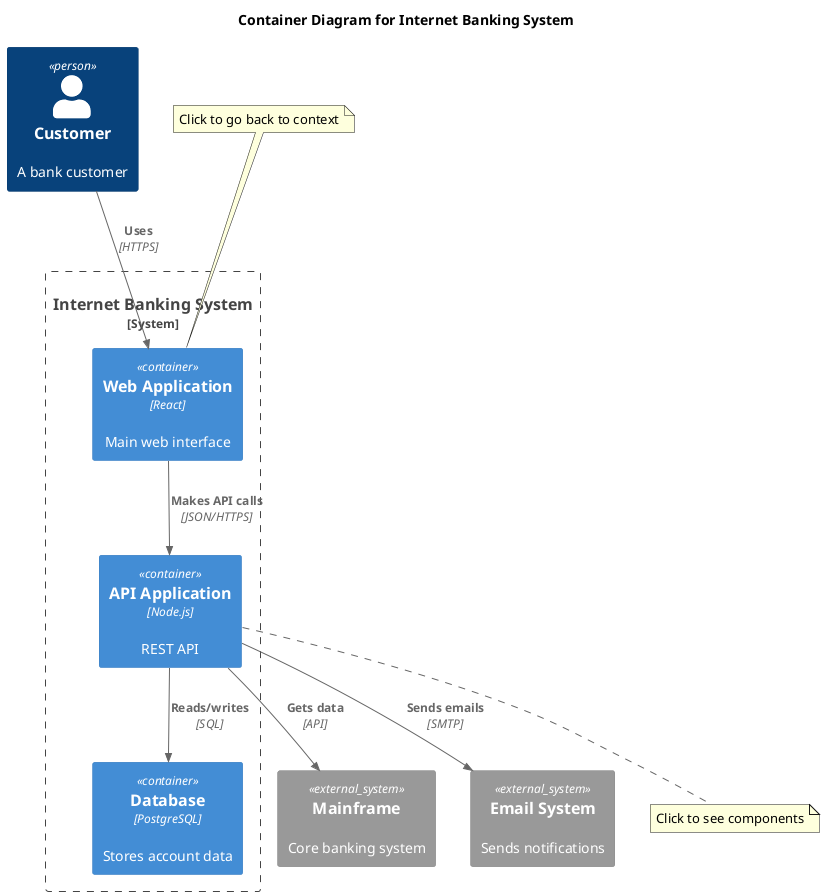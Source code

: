 @startuml 02-container
!include <C4/C4_Container>

title Container Diagram for Internet Banking System

Person(customer, "Customer", "A bank customer")

System_Boundary(c1, "Internet Banking System") {
    Container(web_app, "Web Application", "React", "Main web interface", $link="01-context.svg")
    Container(api, "API Application", "Node.js", "REST API", $link="03-component.svg")  
    Container(database, "Database", "PostgreSQL", "Stores account data")
}

System_Ext(mainframe, "Mainframe", "Core banking system")
System_Ext(email, "Email System", "Sends notifications")

Rel(customer, web_app, "Uses", "HTTPS")
Rel(web_app, api, "Makes API calls", "JSON/HTTPS")
Rel(api, database, "Reads/writes", "SQL")
Rel(api, mainframe, "Gets data", "API")
Rel(api, email, "Sends emails", "SMTP")

note top of web_app : Click to go back to context
note bottom of api : Click to see components

@enduml